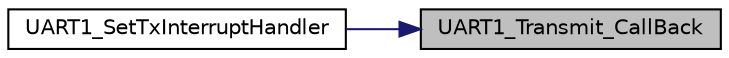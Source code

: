 digraph "UART1_Transmit_CallBack"
{
 // LATEX_PDF_SIZE
  edge [fontname="Helvetica",fontsize="10",labelfontname="Helvetica",labelfontsize="10"];
  node [fontname="Helvetica",fontsize="10",shape=record];
  rankdir="RL";
  Node1 [label="UART1_Transmit_CallBack",height=0.2,width=0.4,color="black", fillcolor="grey75", style="filled", fontcolor="black",tooltip=" "];
  Node1 -> Node2 [dir="back",color="midnightblue",fontsize="10",style="solid",fontname="Helvetica"];
  Node2 [label="UART1_SetTxInterruptHandler",height=0.2,width=0.4,color="black", fillcolor="white", style="filled",URL="$uart1_8c.html#aae82bc4b606e9f317ced09e030c3ed2a",tooltip=" "];
}
